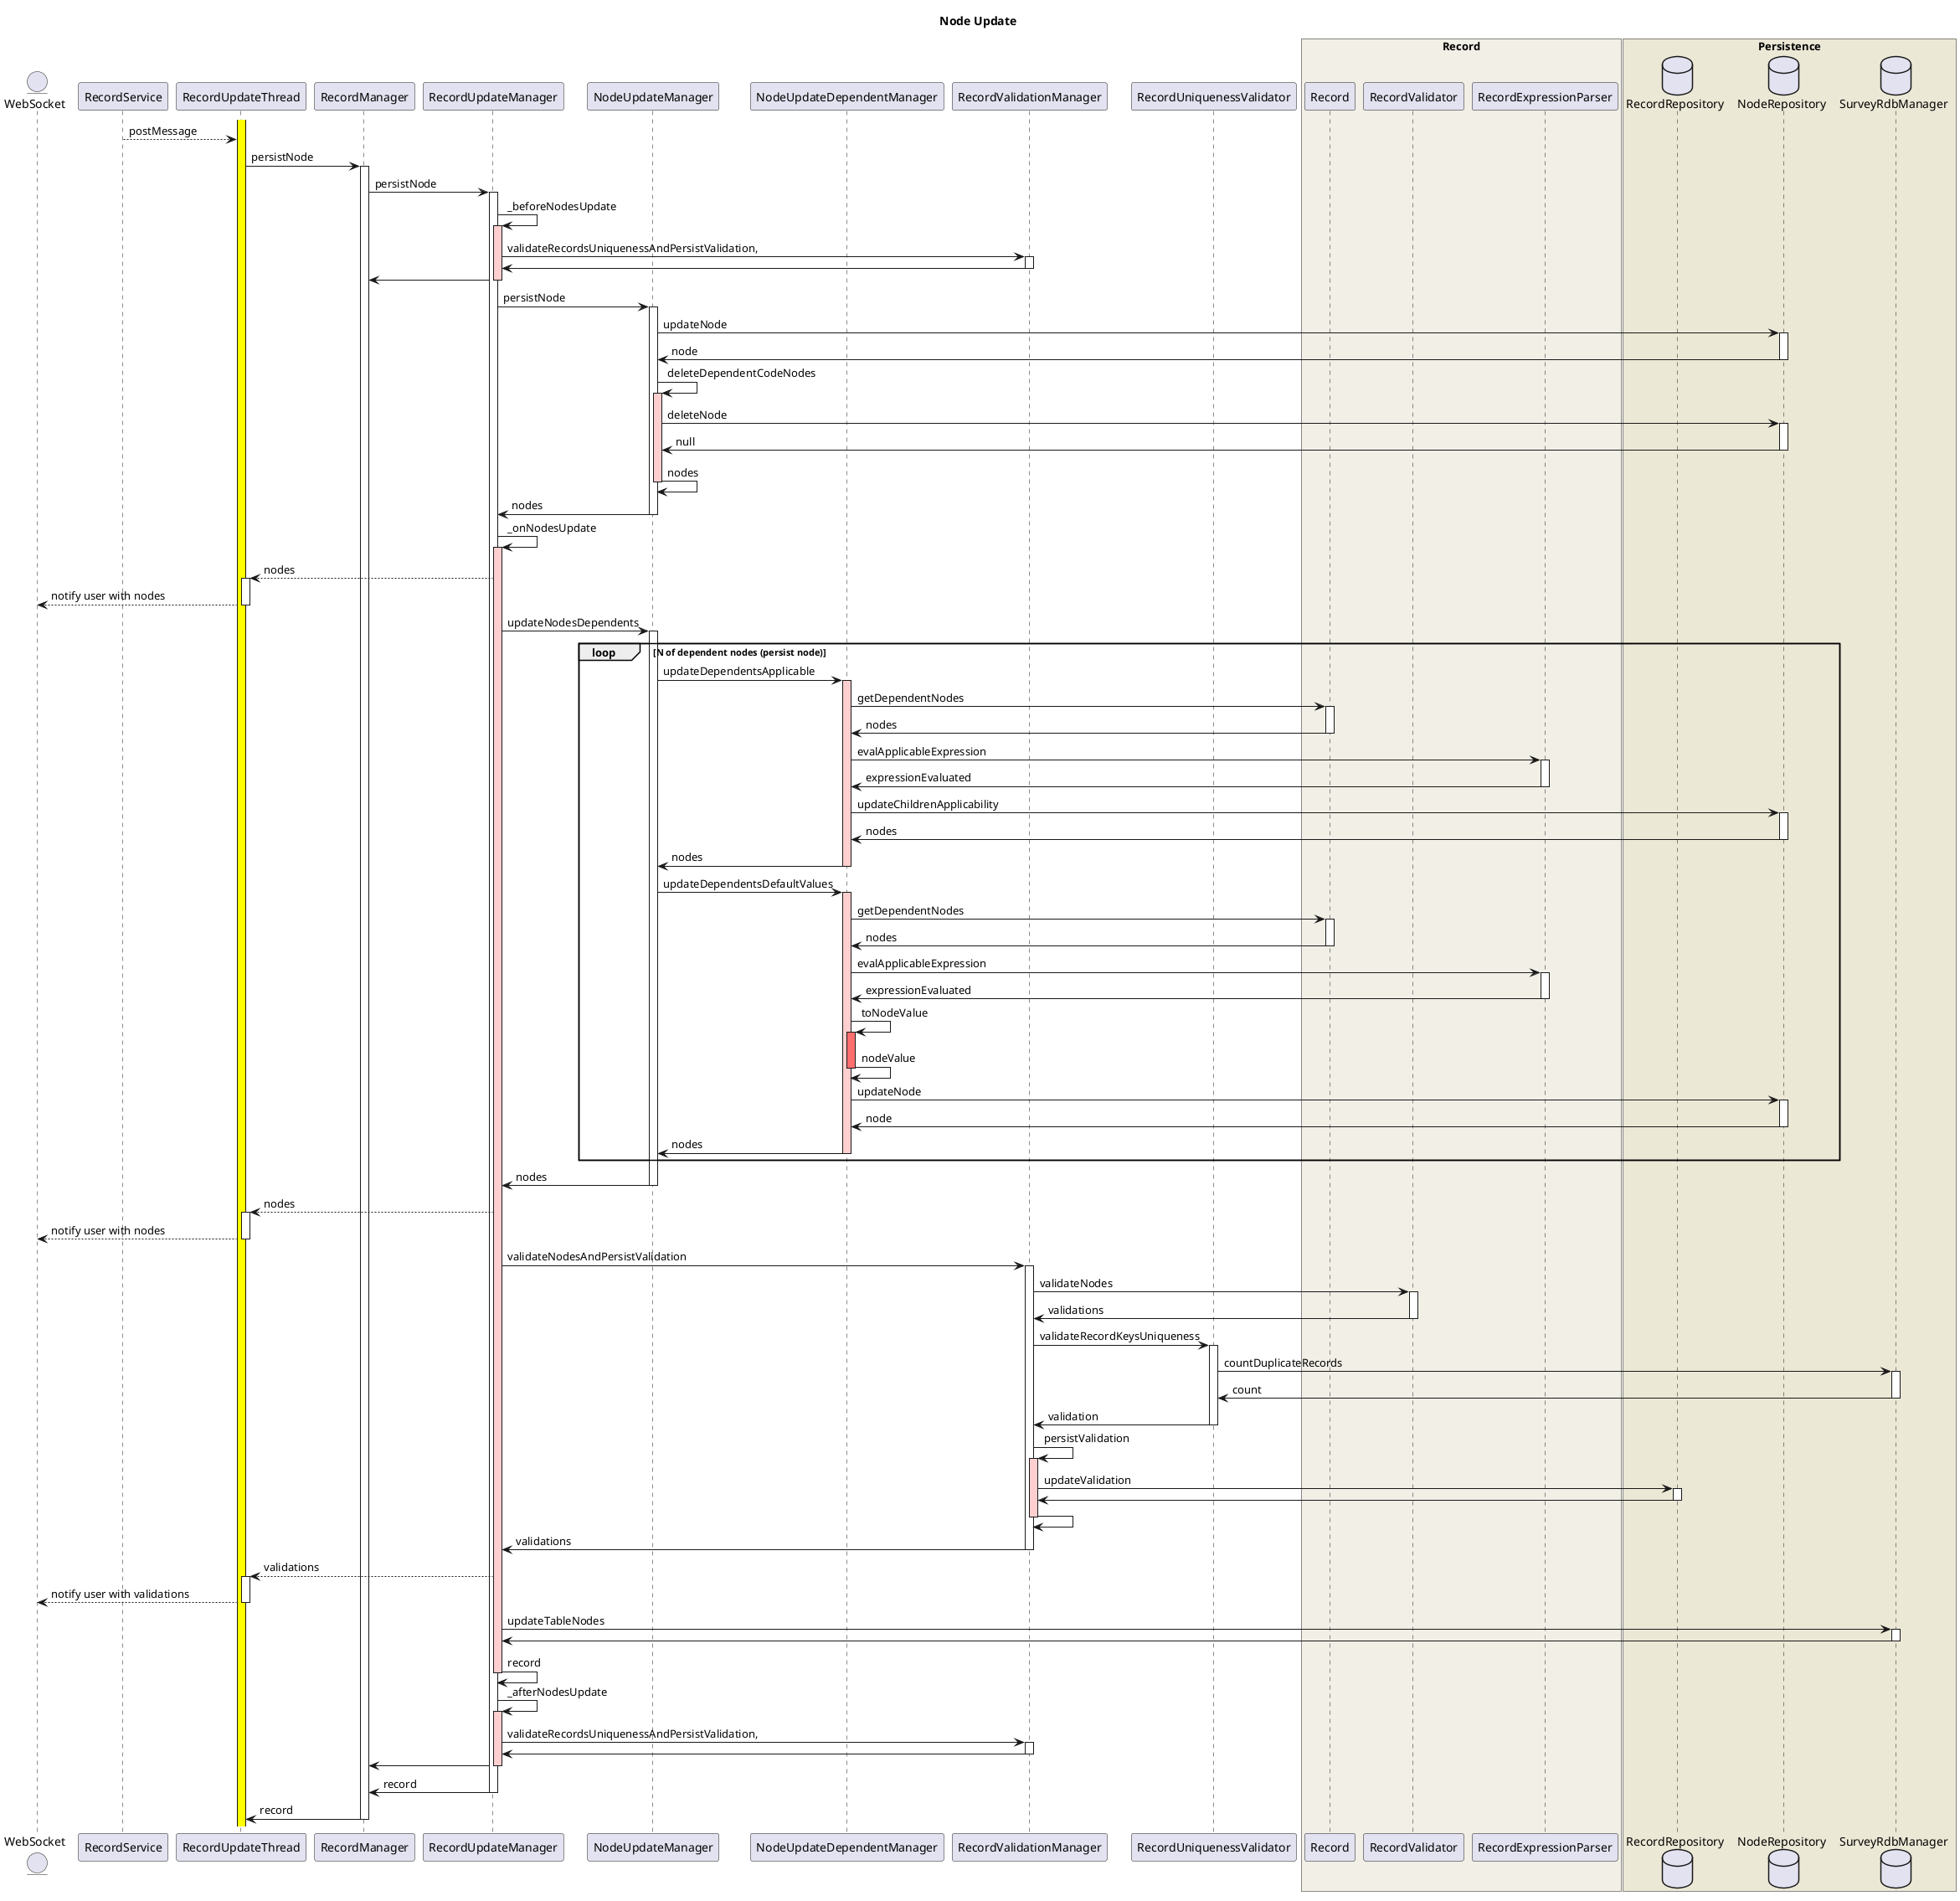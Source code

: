 @startuml

' colors:
'   level 1 : #FFCFCF
'   level 2 : #FF6F6F

' INIT
title Node Update

entity WebSocket
participant RecordService
participant RecordUpdateThread
participant RecordManager
participant RecordUpdateManager
participant NodeUpdateManager
participant NodeUpdateDependentManager
participant RecordValidationManager
participant RecordUniquenessValidator

box "Record" #f1efe6
participant Record
participant RecordValidator
participant RecordExpressionParser
end box

box "Persistence" #ece8d6
database RecordRepository
database NodeRepository
database SurveyRdbManager
end box

RecordUpdateThread ++  #yellow

RecordService --> RecordUpdateThread : postMessage

RecordUpdateThread -> RecordManager ++ : persistNode
    RecordManager -> RecordUpdateManager ++ : persistNode
        'RecordUpdateManager.persistNode

        'RecordUpdateManager._beforeNodesUpdate START
        RecordUpdateManager -> RecordUpdateManager ++ #FFCFCF: _beforeNodesUpdate
            RecordUpdateManager -> RecordValidationManager ++ : validateRecordsUniquenessAndPersistValidation,
                RecordValidationManager -> RecordUpdateManager -- :
        RecordUpdateManager -> RecordManager -- :
        'RecordUpdateManager._beforeNodesUpdate END

        RecordUpdateManager -> NodeUpdateManager ++ : persistNode
            NodeUpdateManager -> NodeRepository ++ : updateNode
                NodeRepository -> NodeUpdateManager -- : node

            NodeUpdateManager -> NodeUpdateManager ++ #FFCFCF : deleteDependentCodeNodes
                NodeUpdateManager -> NodeRepository ++ : deleteNode
                    NodeRepository -> NodeUpdateManager -- : null
                NodeUpdateManager -> NodeUpdateManager --: nodes

            NodeUpdateManager -> RecordUpdateManager -- : nodes

        'RecordUpdateManager._onNodesUpdate START
        RecordUpdateManager -> RecordUpdateManager ++ #FFCFCF: _onNodesUpdate

            RecordUpdateManager --> RecordUpdateThread ++ : nodes
                RecordUpdateThread --> WebSocket -- : notify user with nodes

            RecordUpdateManager -> NodeUpdateManager ++ : updateNodesDependents
                loop N of dependent nodes (persist node)

                '1. UPDATE APPLICABILITY
                NodeUpdateManager -> NodeUpdateDependentManager ++ #FFCFCF: updateDependentsApplicable
                    NodeUpdateDependentManager -> Record ++ : getDependentNodes
                        Record -> NodeUpdateDependentManager -- : nodes
                    NodeUpdateDependentManager -> RecordExpressionParser ++ : evalApplicableExpression
                        RecordExpressionParser -> NodeUpdateDependentManager -- : expressionEvaluated
                    NodeUpdateDependentManager -> NodeRepository ++ : updateChildrenApplicability
                        NodeRepository -> NodeUpdateDependentManager -- : nodes
                    NodeUpdateDependentManager -> NodeUpdateManager -- : nodes

                 '2. UPDATE DEFAULT VALUE
                 NodeUpdateManager -> NodeUpdateDependentManager ++ #FFCFCF : updateDependentsDefaultValues
                     NodeUpdateDependentManager -> Record ++ : getDependentNodes
                         Record -> NodeUpdateDependentManager -- : nodes
                     NodeUpdateDependentManager -> RecordExpressionParser ++ : evalApplicableExpression
                         RecordExpressionParser -> NodeUpdateDependentManager -- : expressionEvaluated
                     NodeUpdateDependentManager -> NodeUpdateDependentManager ++ #FF6F6F: toNodeValue
                         NodeUpdateDependentManager -> NodeUpdateDependentManager -- : nodeValue
                     NodeUpdateDependentManager -> NodeRepository ++ : updateNode
                         NodeRepository -> NodeUpdateDependentManager -- : node
                     NodeUpdateDependentManager -> NodeUpdateManager -- : nodes

                end
                NodeUpdateManager -> RecordUpdateManager -- : nodes

            RecordUpdateManager --> RecordUpdateThread ++ : nodes
                RecordUpdateThread --> WebSocket -- : notify user with nodes

            '3. UPDATE Validation
            RecordUpdateManager -> RecordValidationManager ++ : validateNodesAndPersistValidation

                '3.1 validate record nodes
                RecordValidationManager -> RecordValidator ++ : validateNodes
                    RecordValidator -> RecordValidationManager -- : validations


                '3.2 validate record uniqueness
                RecordValidationManager -> RecordUniquenessValidator ++ : validateRecordKeysUniqueness
                    RecordUniquenessValidator -> SurveyRdbManager ++ : countDuplicateRecords
                        SurveyRdbManager -> RecordUniquenessValidator -- : count
                    RecordUniquenessValidator -> RecordValidationManager  -- : validation


                '3.3 persistValidation
                RecordValidationManager -> RecordValidationManager ++ #FFCFCF : persistValidation
                    RecordValidationManager -> RecordRepository ++ : updateValidation
                        RecordRepository -> RecordValidationManager -- :
                    RecordValidationManager -> RecordValidationManager -- :

                RecordValidationManager -> RecordUpdateManager -- : validations

            RecordUpdateManager --> RecordUpdateThread ++ : validations
                RecordUpdateThread --> WebSocket -- : notify user with validations

            RecordUpdateManager -> SurveyRdbManager ++ : updateTableNodes
                SurveyRdbManager -> RecordUpdateManager -- :

        RecordUpdateManager -> RecordUpdateManager -- : record
        'RecordUpdateManager._onNodesUpdate END

        'RecordUpdateManager._afterNodesUpdate START
        RecordUpdateManager -> RecordUpdateManager ++ #FFCFCF: _afterNodesUpdate
            RecordUpdateManager -> RecordValidationManager ++ : validateRecordsUniquenessAndPersistValidation,
                RecordValidationManager -> RecordUpdateManager -- :
        RecordUpdateManager -> RecordManager -- :
        'RecordUpdateManager._afterNodesUpdate END

    RecordUpdateManager -> RecordManager -- : record
RecordManager -> RecordUpdateThread -- : record


@enduml
